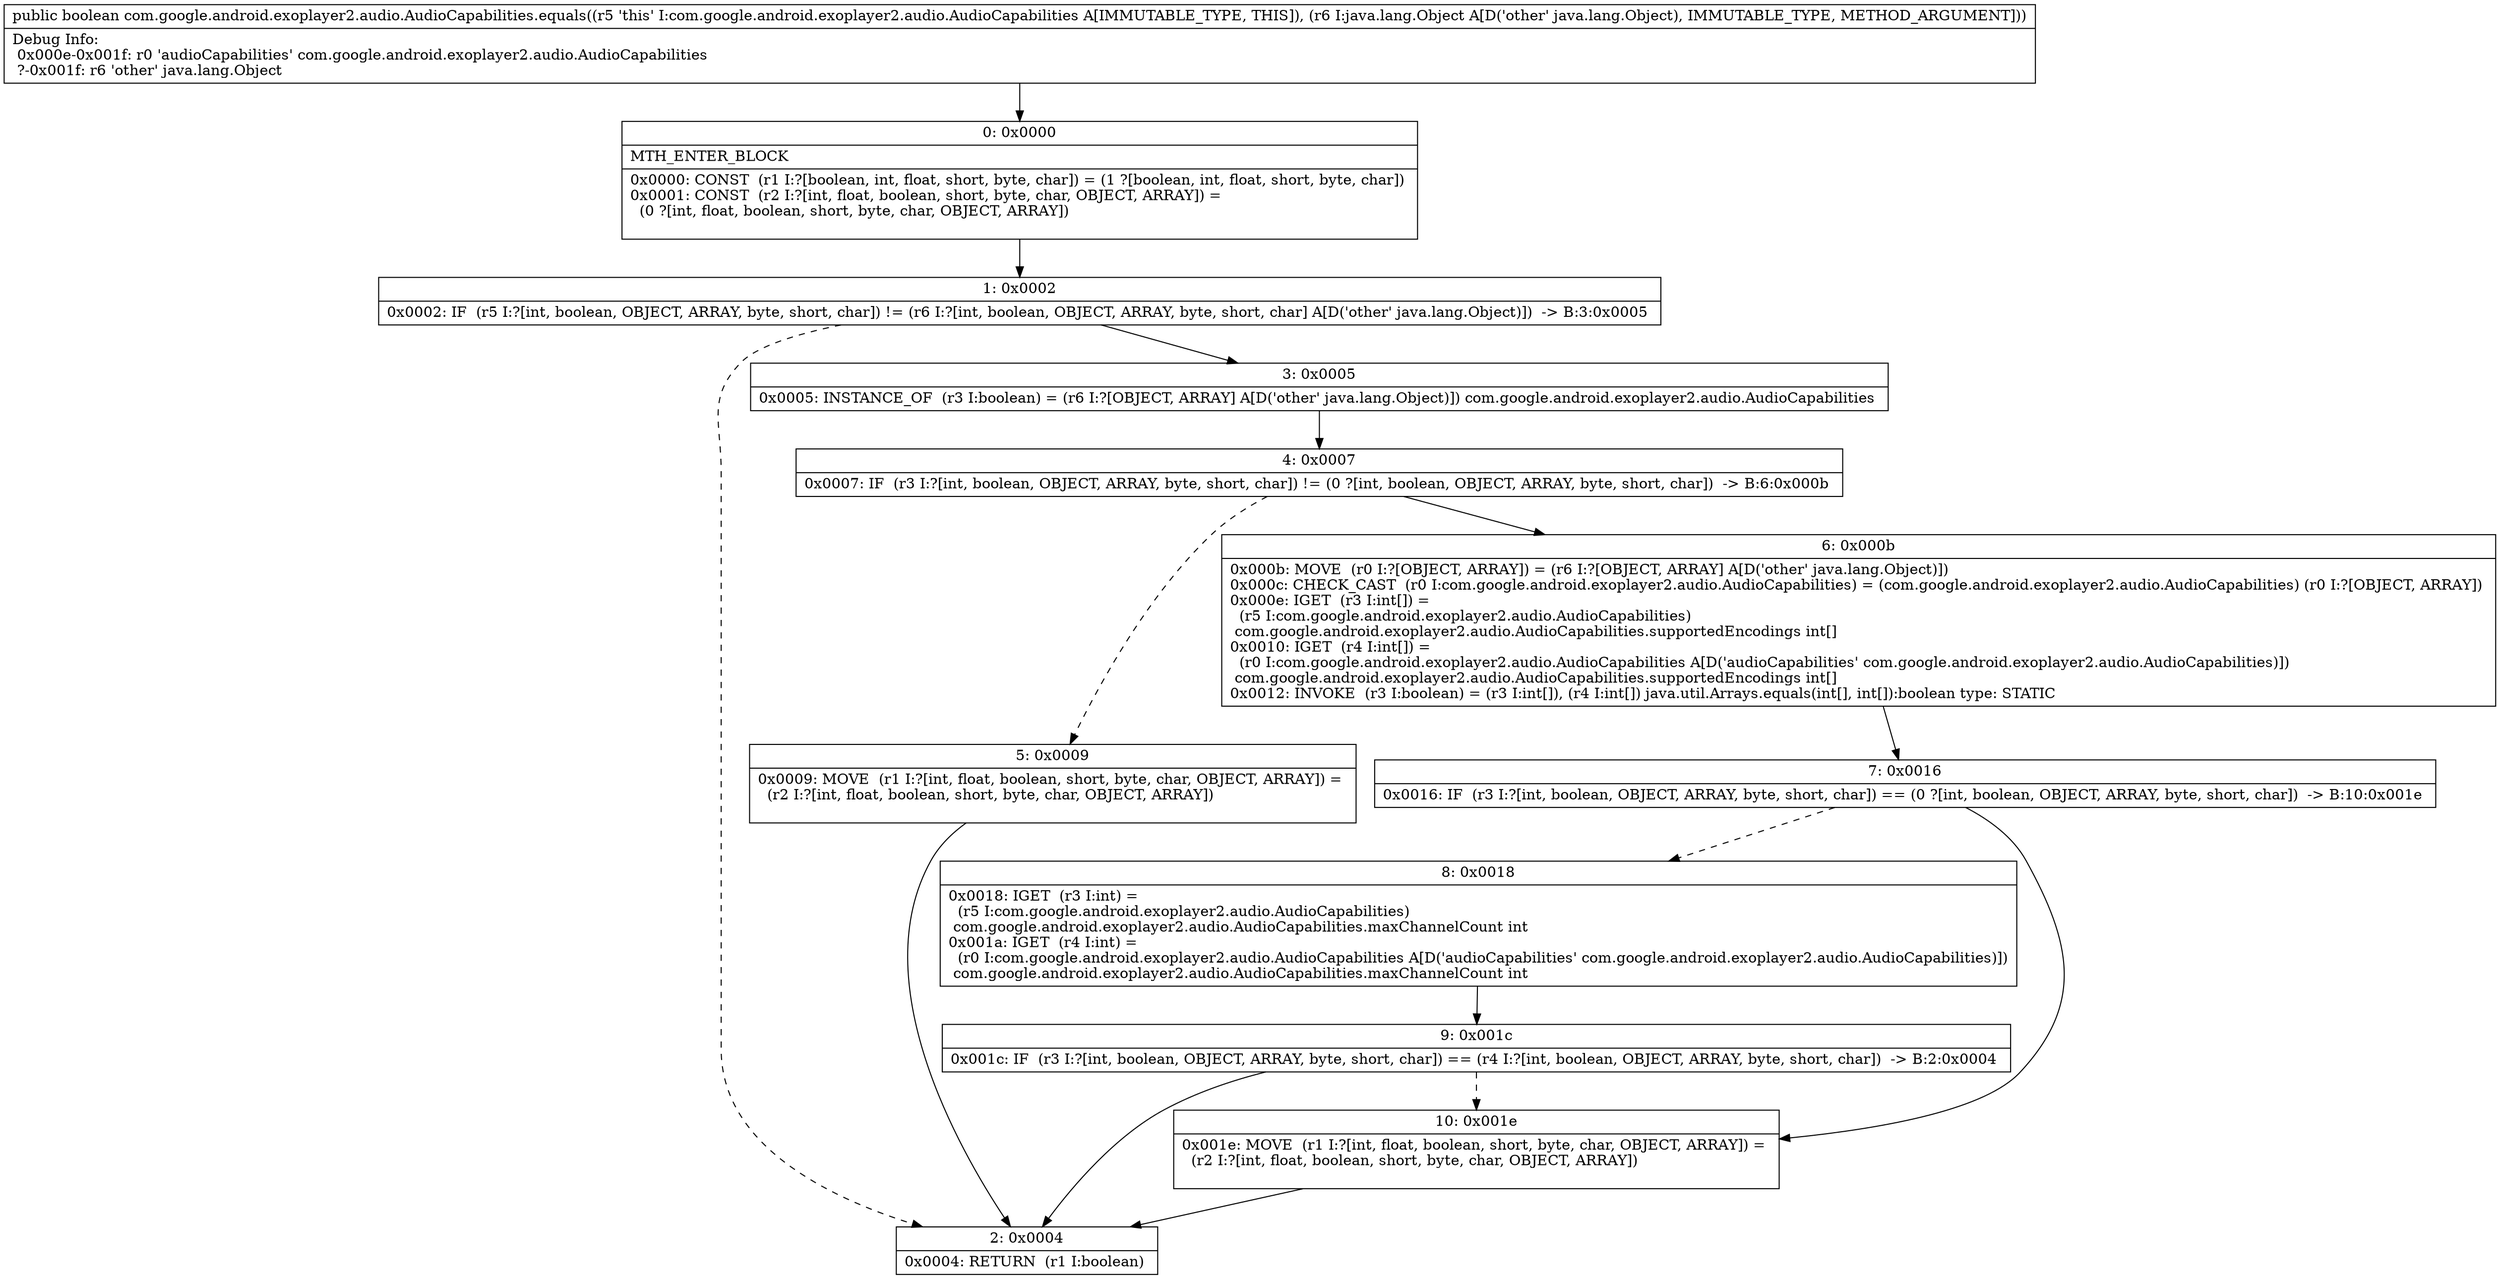 digraph "CFG forcom.google.android.exoplayer2.audio.AudioCapabilities.equals(Ljava\/lang\/Object;)Z" {
Node_0 [shape=record,label="{0\:\ 0x0000|MTH_ENTER_BLOCK\l|0x0000: CONST  (r1 I:?[boolean, int, float, short, byte, char]) = (1 ?[boolean, int, float, short, byte, char]) \l0x0001: CONST  (r2 I:?[int, float, boolean, short, byte, char, OBJECT, ARRAY]) = \l  (0 ?[int, float, boolean, short, byte, char, OBJECT, ARRAY])\l \l}"];
Node_1 [shape=record,label="{1\:\ 0x0002|0x0002: IF  (r5 I:?[int, boolean, OBJECT, ARRAY, byte, short, char]) != (r6 I:?[int, boolean, OBJECT, ARRAY, byte, short, char] A[D('other' java.lang.Object)])  \-\> B:3:0x0005 \l}"];
Node_2 [shape=record,label="{2\:\ 0x0004|0x0004: RETURN  (r1 I:boolean) \l}"];
Node_3 [shape=record,label="{3\:\ 0x0005|0x0005: INSTANCE_OF  (r3 I:boolean) = (r6 I:?[OBJECT, ARRAY] A[D('other' java.lang.Object)]) com.google.android.exoplayer2.audio.AudioCapabilities \l}"];
Node_4 [shape=record,label="{4\:\ 0x0007|0x0007: IF  (r3 I:?[int, boolean, OBJECT, ARRAY, byte, short, char]) != (0 ?[int, boolean, OBJECT, ARRAY, byte, short, char])  \-\> B:6:0x000b \l}"];
Node_5 [shape=record,label="{5\:\ 0x0009|0x0009: MOVE  (r1 I:?[int, float, boolean, short, byte, char, OBJECT, ARRAY]) = \l  (r2 I:?[int, float, boolean, short, byte, char, OBJECT, ARRAY])\l \l}"];
Node_6 [shape=record,label="{6\:\ 0x000b|0x000b: MOVE  (r0 I:?[OBJECT, ARRAY]) = (r6 I:?[OBJECT, ARRAY] A[D('other' java.lang.Object)]) \l0x000c: CHECK_CAST  (r0 I:com.google.android.exoplayer2.audio.AudioCapabilities) = (com.google.android.exoplayer2.audio.AudioCapabilities) (r0 I:?[OBJECT, ARRAY]) \l0x000e: IGET  (r3 I:int[]) = \l  (r5 I:com.google.android.exoplayer2.audio.AudioCapabilities)\l com.google.android.exoplayer2.audio.AudioCapabilities.supportedEncodings int[] \l0x0010: IGET  (r4 I:int[]) = \l  (r0 I:com.google.android.exoplayer2.audio.AudioCapabilities A[D('audioCapabilities' com.google.android.exoplayer2.audio.AudioCapabilities)])\l com.google.android.exoplayer2.audio.AudioCapabilities.supportedEncodings int[] \l0x0012: INVOKE  (r3 I:boolean) = (r3 I:int[]), (r4 I:int[]) java.util.Arrays.equals(int[], int[]):boolean type: STATIC \l}"];
Node_7 [shape=record,label="{7\:\ 0x0016|0x0016: IF  (r3 I:?[int, boolean, OBJECT, ARRAY, byte, short, char]) == (0 ?[int, boolean, OBJECT, ARRAY, byte, short, char])  \-\> B:10:0x001e \l}"];
Node_8 [shape=record,label="{8\:\ 0x0018|0x0018: IGET  (r3 I:int) = \l  (r5 I:com.google.android.exoplayer2.audio.AudioCapabilities)\l com.google.android.exoplayer2.audio.AudioCapabilities.maxChannelCount int \l0x001a: IGET  (r4 I:int) = \l  (r0 I:com.google.android.exoplayer2.audio.AudioCapabilities A[D('audioCapabilities' com.google.android.exoplayer2.audio.AudioCapabilities)])\l com.google.android.exoplayer2.audio.AudioCapabilities.maxChannelCount int \l}"];
Node_9 [shape=record,label="{9\:\ 0x001c|0x001c: IF  (r3 I:?[int, boolean, OBJECT, ARRAY, byte, short, char]) == (r4 I:?[int, boolean, OBJECT, ARRAY, byte, short, char])  \-\> B:2:0x0004 \l}"];
Node_10 [shape=record,label="{10\:\ 0x001e|0x001e: MOVE  (r1 I:?[int, float, boolean, short, byte, char, OBJECT, ARRAY]) = \l  (r2 I:?[int, float, boolean, short, byte, char, OBJECT, ARRAY])\l \l}"];
MethodNode[shape=record,label="{public boolean com.google.android.exoplayer2.audio.AudioCapabilities.equals((r5 'this' I:com.google.android.exoplayer2.audio.AudioCapabilities A[IMMUTABLE_TYPE, THIS]), (r6 I:java.lang.Object A[D('other' java.lang.Object), IMMUTABLE_TYPE, METHOD_ARGUMENT]))  | Debug Info:\l  0x000e\-0x001f: r0 'audioCapabilities' com.google.android.exoplayer2.audio.AudioCapabilities\l  ?\-0x001f: r6 'other' java.lang.Object\l}"];
MethodNode -> Node_0;
Node_0 -> Node_1;
Node_1 -> Node_2[style=dashed];
Node_1 -> Node_3;
Node_3 -> Node_4;
Node_4 -> Node_5[style=dashed];
Node_4 -> Node_6;
Node_5 -> Node_2;
Node_6 -> Node_7;
Node_7 -> Node_8[style=dashed];
Node_7 -> Node_10;
Node_8 -> Node_9;
Node_9 -> Node_2;
Node_9 -> Node_10[style=dashed];
Node_10 -> Node_2;
}

